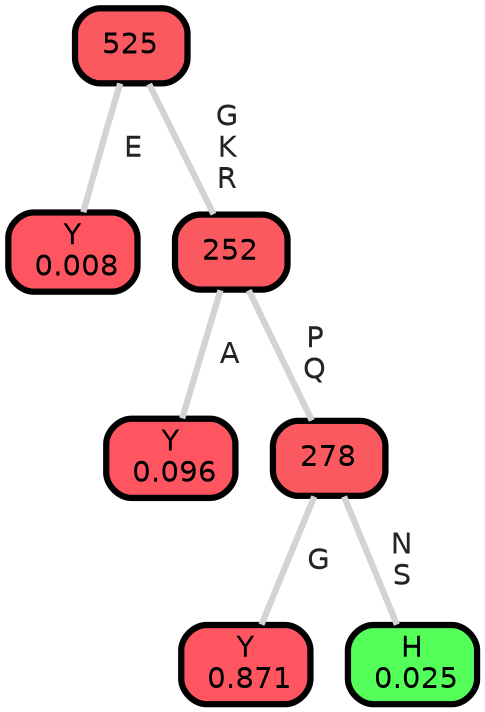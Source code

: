 graph Tree {
node [shape=box, style="filled, rounded",color="black",penwidth="3",fontcolor="black",                 fontname=helvetica] ;
graph [ranksep="0 equally", splines=straight,                 bgcolor=transparent, dpi=200] ;
edge [fontname=helvetica, fontweight=bold,fontcolor=grey14,color=lightgray] ;
0 [label="Y
 0.008", fillcolor="#ff5561"] ;
1 [label="525", fillcolor="#fa5960"] ;
2 [label="Y
 0.096", fillcolor="#ff5561"] ;
3 [label="252", fillcolor="#fa5960"] ;
4 [label="Y
 0.871", fillcolor="#ff5561"] ;
5 [label="278", fillcolor="#fa5960"] ;
6 [label="H
 0.025", fillcolor="#55ff5a"] ;
1 -- 0 [label=" E",penwidth=3] ;
1 -- 3 [label=" G\n K\n R",penwidth=3] ;
3 -- 2 [label=" A",penwidth=3] ;
3 -- 5 [label=" P\n Q",penwidth=3] ;
5 -- 4 [label=" G",penwidth=3] ;
5 -- 6 [label=" N\n S",penwidth=3] ;
{rank = same;}}
